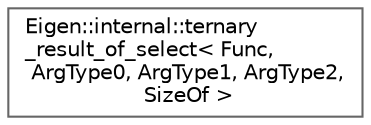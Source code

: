 digraph "类继承关系图"
{
 // LATEX_PDF_SIZE
  bgcolor="transparent";
  edge [fontname=Helvetica,fontsize=10,labelfontname=Helvetica,labelfontsize=10];
  node [fontname=Helvetica,fontsize=10,shape=box,height=0.2,width=0.4];
  rankdir="LR";
  Node0 [id="Node000000",label="Eigen::internal::ternary\l_result_of_select\< Func,\l ArgType0, ArgType1, ArgType2,\l SizeOf \>",height=0.2,width=0.4,color="grey40", fillcolor="white", style="filled",URL="$struct_eigen_1_1internal_1_1ternary__result__of__select.html",tooltip=" "];
}
